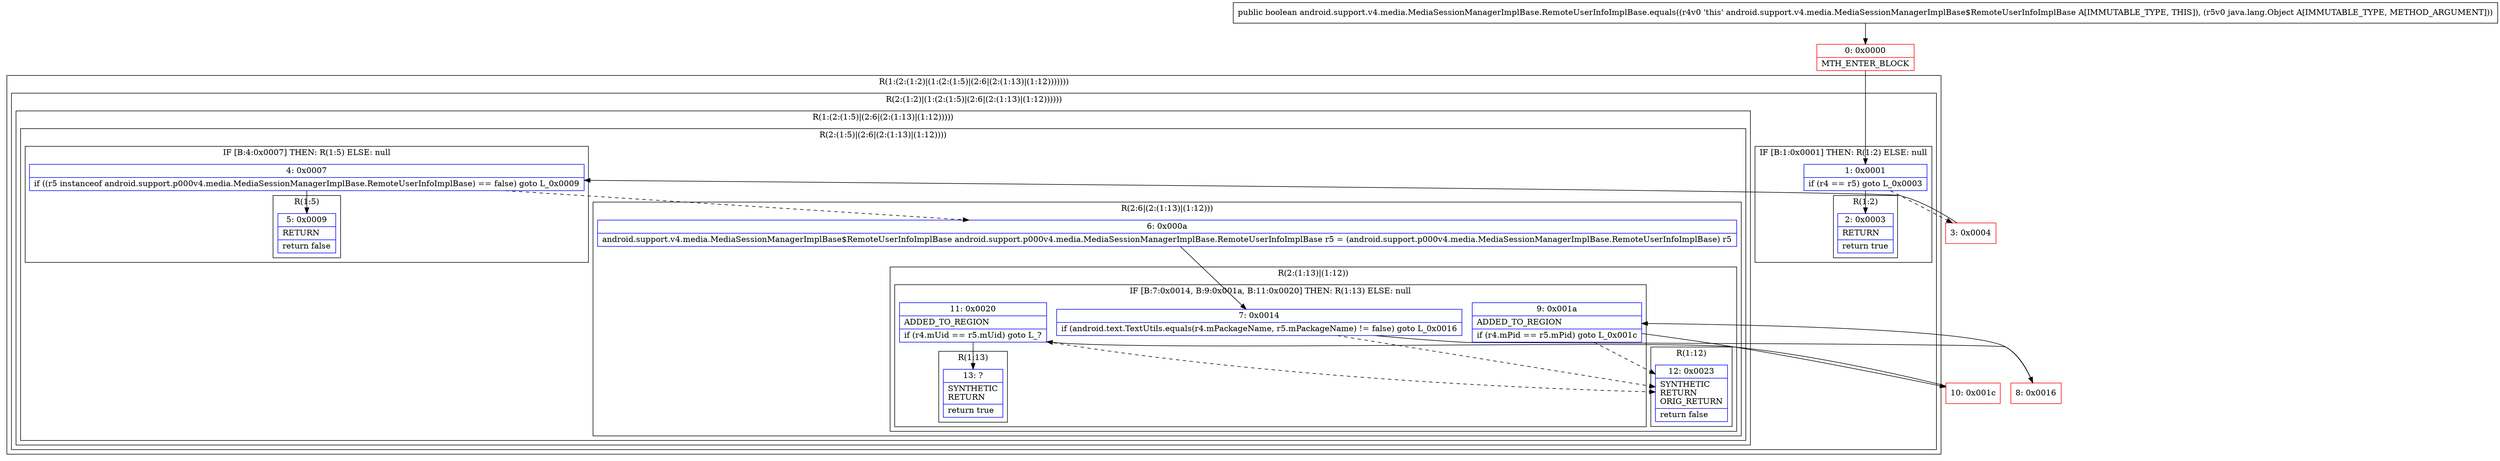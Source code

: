 digraph "CFG forandroid.support.v4.media.MediaSessionManagerImplBase.RemoteUserInfoImplBase.equals(Ljava\/lang\/Object;)Z" {
subgraph cluster_Region_1266066285 {
label = "R(1:(2:(1:2)|(1:(2:(1:5)|(2:6|(2:(1:13)|(1:12)))))))";
node [shape=record,color=blue];
subgraph cluster_Region_727260611 {
label = "R(2:(1:2)|(1:(2:(1:5)|(2:6|(2:(1:13)|(1:12))))))";
node [shape=record,color=blue];
subgraph cluster_IfRegion_1452003108 {
label = "IF [B:1:0x0001] THEN: R(1:2) ELSE: null";
node [shape=record,color=blue];
Node_1 [shape=record,label="{1\:\ 0x0001|if (r4 == r5) goto L_0x0003\l}"];
subgraph cluster_Region_1605102761 {
label = "R(1:2)";
node [shape=record,color=blue];
Node_2 [shape=record,label="{2\:\ 0x0003|RETURN\l|return true\l}"];
}
}
subgraph cluster_Region_565723642 {
label = "R(1:(2:(1:5)|(2:6|(2:(1:13)|(1:12)))))";
node [shape=record,color=blue];
subgraph cluster_Region_1114437387 {
label = "R(2:(1:5)|(2:6|(2:(1:13)|(1:12))))";
node [shape=record,color=blue];
subgraph cluster_IfRegion_1243013773 {
label = "IF [B:4:0x0007] THEN: R(1:5) ELSE: null";
node [shape=record,color=blue];
Node_4 [shape=record,label="{4\:\ 0x0007|if ((r5 instanceof android.support.p000v4.media.MediaSessionManagerImplBase.RemoteUserInfoImplBase) == false) goto L_0x0009\l}"];
subgraph cluster_Region_1255707074 {
label = "R(1:5)";
node [shape=record,color=blue];
Node_5 [shape=record,label="{5\:\ 0x0009|RETURN\l|return false\l}"];
}
}
subgraph cluster_Region_612504085 {
label = "R(2:6|(2:(1:13)|(1:12)))";
node [shape=record,color=blue];
Node_6 [shape=record,label="{6\:\ 0x000a|android.support.v4.media.MediaSessionManagerImplBase$RemoteUserInfoImplBase android.support.p000v4.media.MediaSessionManagerImplBase.RemoteUserInfoImplBase r5 = (android.support.p000v4.media.MediaSessionManagerImplBase.RemoteUserInfoImplBase) r5\l}"];
subgraph cluster_Region_697085682 {
label = "R(2:(1:13)|(1:12))";
node [shape=record,color=blue];
subgraph cluster_IfRegion_239811501 {
label = "IF [B:7:0x0014, B:9:0x001a, B:11:0x0020] THEN: R(1:13) ELSE: null";
node [shape=record,color=blue];
Node_7 [shape=record,label="{7\:\ 0x0014|if (android.text.TextUtils.equals(r4.mPackageName, r5.mPackageName) != false) goto L_0x0016\l}"];
Node_9 [shape=record,label="{9\:\ 0x001a|ADDED_TO_REGION\l|if (r4.mPid == r5.mPid) goto L_0x001c\l}"];
Node_11 [shape=record,label="{11\:\ 0x0020|ADDED_TO_REGION\l|if (r4.mUid == r5.mUid) goto L_?\l}"];
subgraph cluster_Region_209571943 {
label = "R(1:13)";
node [shape=record,color=blue];
Node_13 [shape=record,label="{13\:\ ?|SYNTHETIC\lRETURN\l|return true\l}"];
}
}
subgraph cluster_Region_1895979503 {
label = "R(1:12)";
node [shape=record,color=blue];
Node_12 [shape=record,label="{12\:\ 0x0023|SYNTHETIC\lRETURN\lORIG_RETURN\l|return false\l}"];
}
}
}
}
}
}
}
Node_0 [shape=record,color=red,label="{0\:\ 0x0000|MTH_ENTER_BLOCK\l}"];
Node_3 [shape=record,color=red,label="{3\:\ 0x0004}"];
Node_8 [shape=record,color=red,label="{8\:\ 0x0016}"];
Node_10 [shape=record,color=red,label="{10\:\ 0x001c}"];
MethodNode[shape=record,label="{public boolean android.support.v4.media.MediaSessionManagerImplBase.RemoteUserInfoImplBase.equals((r4v0 'this' android.support.v4.media.MediaSessionManagerImplBase$RemoteUserInfoImplBase A[IMMUTABLE_TYPE, THIS]), (r5v0 java.lang.Object A[IMMUTABLE_TYPE, METHOD_ARGUMENT])) }"];
MethodNode -> Node_0;
Node_1 -> Node_2;
Node_1 -> Node_3[style=dashed];
Node_4 -> Node_5;
Node_4 -> Node_6[style=dashed];
Node_6 -> Node_7;
Node_7 -> Node_8;
Node_7 -> Node_12[style=dashed];
Node_9 -> Node_10;
Node_9 -> Node_12[style=dashed];
Node_11 -> Node_12[style=dashed];
Node_11 -> Node_13;
Node_0 -> Node_1;
Node_3 -> Node_4;
Node_8 -> Node_9;
Node_10 -> Node_11;
}


